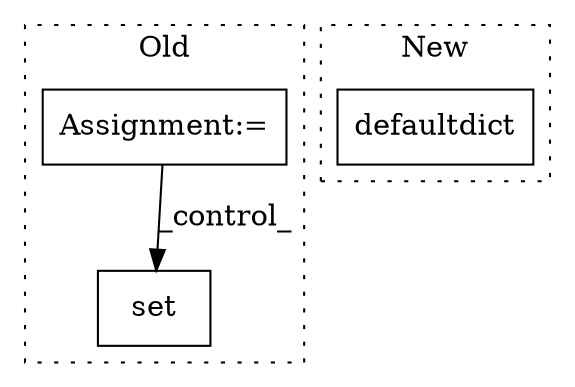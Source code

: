 digraph G {
subgraph cluster0 {
1 [label="set" a="32" s="1180,1198" l="4,1" shape="box"];
3 [label="Assignment:=" a="7" s="1036,1125" l="57,2" shape="box"];
label = "Old";
style="dotted";
}
subgraph cluster1 {
2 [label="defaultdict" a="32" s="347,363" l="12,1" shape="box"];
label = "New";
style="dotted";
}
3 -> 1 [label="_control_"];
}